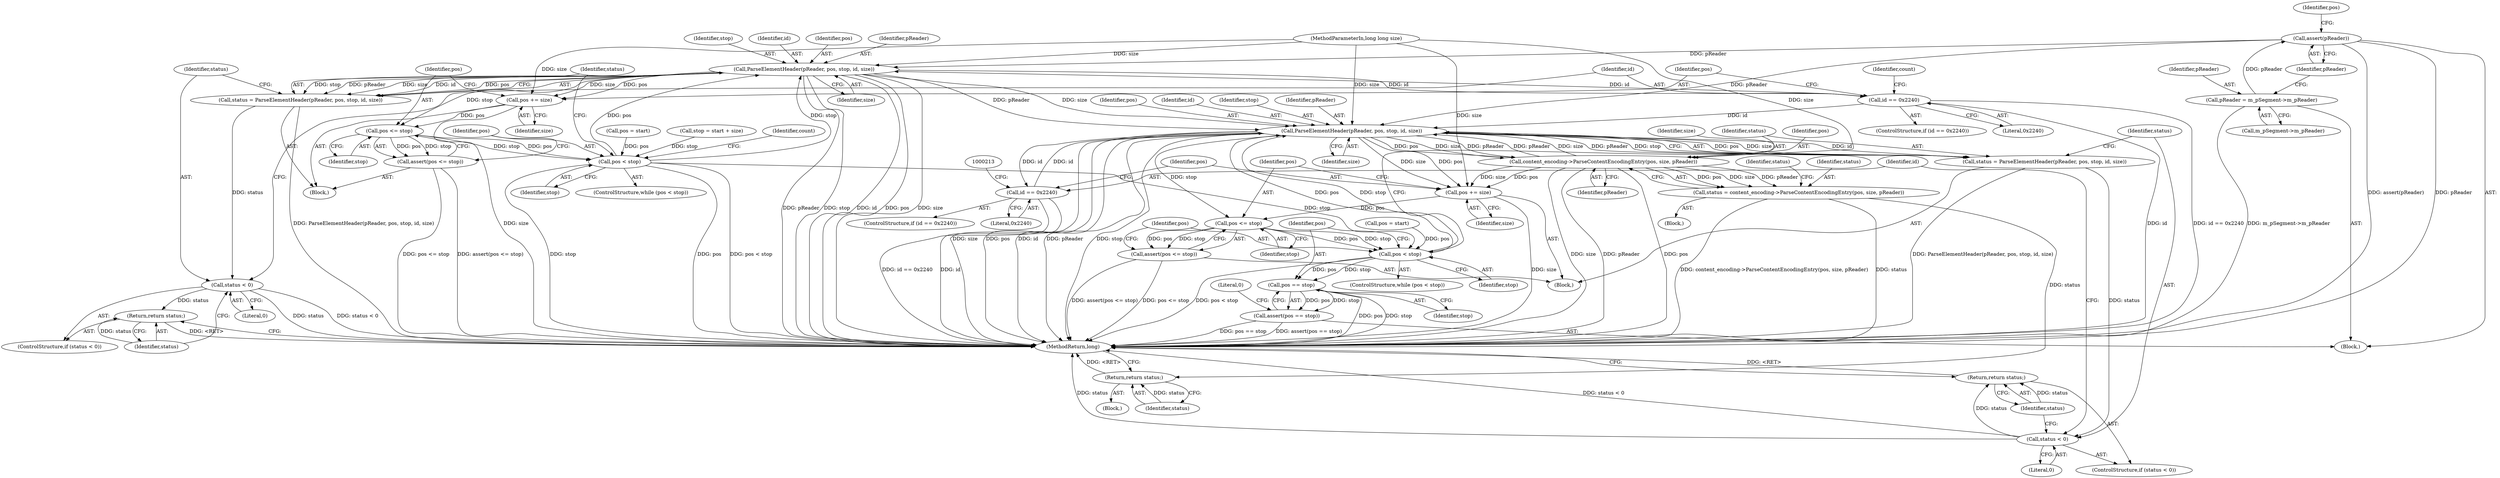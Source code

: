 digraph "1_Android_cc274e2abe8b2a6698a5c47d8aa4bb45f1f9538d_49@API" {
"1000115" [label="(Call,assert(pReader))"];
"1000110" [label="(Call,pReader = m_pSegment->m_pReader)"];
"1000141" [label="(Call,ParseElementHeader(pReader, pos, stop, id, size))"];
"1000139" [label="(Call,status = ParseElementHeader(pReader, pos, stop, id, size))"];
"1000148" [label="(Call,status < 0)"];
"1000151" [label="(Return,return status;)"];
"1000154" [label="(Call,id == 0x2240)"];
"1000195" [label="(Call,ParseElementHeader(pReader, pos, stop, id, size))"];
"1000193" [label="(Call,status = ParseElementHeader(pReader, pos, stop, id, size))"];
"1000202" [label="(Call,status < 0)"];
"1000205" [label="(Return,return status;)"];
"1000208" [label="(Call,id == 0x2240)"];
"1000223" [label="(Call,content_encoding->ParseContentEncodingEntry(pos, size, pReader))"];
"1000221" [label="(Call,status = content_encoding->ParseContentEncodingEntry(pos, size, pReader))"];
"1000232" [label="(Return,return status;)"];
"1000239" [label="(Call,pos += size)"];
"1000243" [label="(Call,pos <= stop)"];
"1000186" [label="(Call,pos < stop)"];
"1000247" [label="(Call,pos == stop)"];
"1000246" [label="(Call,assert(pos == stop))"];
"1000242" [label="(Call,assert(pos <= stop))"];
"1000159" [label="(Call,pos += size)"];
"1000163" [label="(Call,pos <= stop)"];
"1000132" [label="(Call,pos < stop)"];
"1000162" [label="(Call,assert(pos <= stop))"];
"1000211" [label="(Block,)"];
"1000246" [label="(Call,assert(pos == stop))"];
"1000119" [label="(Identifier,pos)"];
"1000251" [label="(Literal,0)"];
"1000243" [label="(Call,pos <= stop)"];
"1000202" [label="(Call,status < 0)"];
"1000160" [label="(Identifier,pos)"];
"1000208" [label="(Call,id == 0x2240)"];
"1000132" [label="(Call,pos < stop)"];
"1000224" [label="(Identifier,pos)"];
"1000201" [label="(ControlStructure,if (status < 0))"];
"1000210" [label="(Literal,0x2240)"];
"1000134" [label="(Identifier,stop)"];
"1000155" [label="(Identifier,id)"];
"1000209" [label="(Identifier,id)"];
"1000225" [label="(Identifier,size)"];
"1000112" [label="(Call,m_pSegment->m_pReader)"];
"1000195" [label="(Call,ParseElementHeader(pReader, pos, stop, id, size))"];
"1000148" [label="(Call,status < 0)"];
"1000154" [label="(Call,id == 0x2240)"];
"1000151" [label="(Return,return status;)"];
"1000193" [label="(Call,status = ParseElementHeader(pReader, pos, stop, id, size))"];
"1000142" [label="(Identifier,pReader)"];
"1000118" [label="(Call,pos = start)"];
"1000149" [label="(Identifier,status)"];
"1000115" [label="(Call,assert(pReader))"];
"1000206" [label="(Identifier,status)"];
"1000226" [label="(Identifier,pReader)"];
"1000186" [label="(Call,pos < stop)"];
"1000110" [label="(Call,pReader = m_pSegment->m_pReader)"];
"1000248" [label="(Identifier,pos)"];
"1000116" [label="(Identifier,pReader)"];
"1000133" [label="(Identifier,pos)"];
"1000109" [label="(Block,)"];
"1000205" [label="(Return,return status;)"];
"1000197" [label="(Identifier,pos)"];
"1000108" [label="(MethodParameterIn,long long size)"];
"1000194" [label="(Identifier,status)"];
"1000232" [label="(Return,return status;)"];
"1000111" [label="(Identifier,pReader)"];
"1000158" [label="(Identifier,count)"];
"1000165" [label="(Identifier,stop)"];
"1000244" [label="(Identifier,pos)"];
"1000159" [label="(Call,pos += size)"];
"1000162" [label="(Call,assert(pos <= stop))"];
"1000156" [label="(Literal,0x2240)"];
"1000122" [label="(Call,stop = start + size)"];
"1000247" [label="(Call,pos == stop)"];
"1000144" [label="(Identifier,stop)"];
"1000189" [label="(Block,)"];
"1000240" [label="(Identifier,pos)"];
"1000147" [label="(ControlStructure,if (status < 0))"];
"1000141" [label="(Call,ParseElementHeader(pReader, pos, stop, id, size))"];
"1000150" [label="(Literal,0)"];
"1000252" [label="(MethodReturn,long)"];
"1000242" [label="(Call,assert(pos <= stop))"];
"1000168" [label="(Identifier,count)"];
"1000222" [label="(Identifier,status)"];
"1000187" [label="(Identifier,pos)"];
"1000152" [label="(Identifier,status)"];
"1000204" [label="(Literal,0)"];
"1000164" [label="(Identifier,pos)"];
"1000239" [label="(Call,pos += size)"];
"1000140" [label="(Identifier,status)"];
"1000153" [label="(ControlStructure,if (id == 0x2240))"];
"1000221" [label="(Call,status = content_encoding->ParseContentEncodingEntry(pos, size, pReader))"];
"1000145" [label="(Identifier,id)"];
"1000199" [label="(Identifier,id)"];
"1000139" [label="(Call,status = ParseElementHeader(pReader, pos, stop, id, size))"];
"1000200" [label="(Identifier,size)"];
"1000161" [label="(Identifier,size)"];
"1000207" [label="(ControlStructure,if (id == 0x2240))"];
"1000163" [label="(Call,pos <= stop)"];
"1000245" [label="(Identifier,stop)"];
"1000203" [label="(Identifier,status)"];
"1000143" [label="(Identifier,pos)"];
"1000241" [label="(Identifier,size)"];
"1000185" [label="(ControlStructure,while (pos < stop))"];
"1000135" [label="(Block,)"];
"1000198" [label="(Identifier,stop)"];
"1000233" [label="(Identifier,status)"];
"1000228" [label="(Identifier,status)"];
"1000188" [label="(Identifier,stop)"];
"1000196" [label="(Identifier,pReader)"];
"1000223" [label="(Call,content_encoding->ParseContentEncodingEntry(pos, size, pReader))"];
"1000131" [label="(ControlStructure,while (pos < stop))"];
"1000182" [label="(Call,pos = start)"];
"1000146" [label="(Identifier,size)"];
"1000249" [label="(Identifier,stop)"];
"1000229" [label="(Block,)"];
"1000115" -> "1000109"  [label="AST: "];
"1000115" -> "1000116"  [label="CFG: "];
"1000116" -> "1000115"  [label="AST: "];
"1000119" -> "1000115"  [label="CFG: "];
"1000115" -> "1000252"  [label="DDG: assert(pReader)"];
"1000115" -> "1000252"  [label="DDG: pReader"];
"1000110" -> "1000115"  [label="DDG: pReader"];
"1000115" -> "1000141"  [label="DDG: pReader"];
"1000115" -> "1000195"  [label="DDG: pReader"];
"1000110" -> "1000109"  [label="AST: "];
"1000110" -> "1000112"  [label="CFG: "];
"1000111" -> "1000110"  [label="AST: "];
"1000112" -> "1000110"  [label="AST: "];
"1000116" -> "1000110"  [label="CFG: "];
"1000110" -> "1000252"  [label="DDG: m_pSegment->m_pReader"];
"1000141" -> "1000139"  [label="AST: "];
"1000141" -> "1000146"  [label="CFG: "];
"1000142" -> "1000141"  [label="AST: "];
"1000143" -> "1000141"  [label="AST: "];
"1000144" -> "1000141"  [label="AST: "];
"1000145" -> "1000141"  [label="AST: "];
"1000146" -> "1000141"  [label="AST: "];
"1000139" -> "1000141"  [label="CFG: "];
"1000141" -> "1000252"  [label="DDG: pReader"];
"1000141" -> "1000252"  [label="DDG: stop"];
"1000141" -> "1000252"  [label="DDG: id"];
"1000141" -> "1000252"  [label="DDG: pos"];
"1000141" -> "1000252"  [label="DDG: size"];
"1000141" -> "1000139"  [label="DDG: stop"];
"1000141" -> "1000139"  [label="DDG: pReader"];
"1000141" -> "1000139"  [label="DDG: size"];
"1000141" -> "1000139"  [label="DDG: id"];
"1000141" -> "1000139"  [label="DDG: pos"];
"1000132" -> "1000141"  [label="DDG: pos"];
"1000132" -> "1000141"  [label="DDG: stop"];
"1000154" -> "1000141"  [label="DDG: id"];
"1000108" -> "1000141"  [label="DDG: size"];
"1000141" -> "1000154"  [label="DDG: id"];
"1000141" -> "1000159"  [label="DDG: size"];
"1000141" -> "1000159"  [label="DDG: pos"];
"1000141" -> "1000163"  [label="DDG: stop"];
"1000141" -> "1000195"  [label="DDG: pReader"];
"1000141" -> "1000195"  [label="DDG: size"];
"1000139" -> "1000135"  [label="AST: "];
"1000140" -> "1000139"  [label="AST: "];
"1000149" -> "1000139"  [label="CFG: "];
"1000139" -> "1000252"  [label="DDG: ParseElementHeader(pReader, pos, stop, id, size)"];
"1000139" -> "1000148"  [label="DDG: status"];
"1000148" -> "1000147"  [label="AST: "];
"1000148" -> "1000150"  [label="CFG: "];
"1000149" -> "1000148"  [label="AST: "];
"1000150" -> "1000148"  [label="AST: "];
"1000152" -> "1000148"  [label="CFG: "];
"1000155" -> "1000148"  [label="CFG: "];
"1000148" -> "1000252"  [label="DDG: status"];
"1000148" -> "1000252"  [label="DDG: status < 0"];
"1000148" -> "1000151"  [label="DDG: status"];
"1000151" -> "1000147"  [label="AST: "];
"1000151" -> "1000152"  [label="CFG: "];
"1000152" -> "1000151"  [label="AST: "];
"1000252" -> "1000151"  [label="CFG: "];
"1000151" -> "1000252"  [label="DDG: <RET>"];
"1000152" -> "1000151"  [label="DDG: status"];
"1000154" -> "1000153"  [label="AST: "];
"1000154" -> "1000156"  [label="CFG: "];
"1000155" -> "1000154"  [label="AST: "];
"1000156" -> "1000154"  [label="AST: "];
"1000158" -> "1000154"  [label="CFG: "];
"1000160" -> "1000154"  [label="CFG: "];
"1000154" -> "1000252"  [label="DDG: id"];
"1000154" -> "1000252"  [label="DDG: id == 0x2240"];
"1000154" -> "1000195"  [label="DDG: id"];
"1000195" -> "1000193"  [label="AST: "];
"1000195" -> "1000200"  [label="CFG: "];
"1000196" -> "1000195"  [label="AST: "];
"1000197" -> "1000195"  [label="AST: "];
"1000198" -> "1000195"  [label="AST: "];
"1000199" -> "1000195"  [label="AST: "];
"1000200" -> "1000195"  [label="AST: "];
"1000193" -> "1000195"  [label="CFG: "];
"1000195" -> "1000252"  [label="DDG: size"];
"1000195" -> "1000252"  [label="DDG: pos"];
"1000195" -> "1000252"  [label="DDG: id"];
"1000195" -> "1000252"  [label="DDG: pReader"];
"1000195" -> "1000252"  [label="DDG: stop"];
"1000195" -> "1000193"  [label="DDG: pos"];
"1000195" -> "1000193"  [label="DDG: size"];
"1000195" -> "1000193"  [label="DDG: id"];
"1000195" -> "1000193"  [label="DDG: pReader"];
"1000195" -> "1000193"  [label="DDG: stop"];
"1000223" -> "1000195"  [label="DDG: pReader"];
"1000223" -> "1000195"  [label="DDG: size"];
"1000186" -> "1000195"  [label="DDG: pos"];
"1000186" -> "1000195"  [label="DDG: stop"];
"1000208" -> "1000195"  [label="DDG: id"];
"1000108" -> "1000195"  [label="DDG: size"];
"1000195" -> "1000208"  [label="DDG: id"];
"1000195" -> "1000223"  [label="DDG: pos"];
"1000195" -> "1000223"  [label="DDG: size"];
"1000195" -> "1000223"  [label="DDG: pReader"];
"1000195" -> "1000239"  [label="DDG: size"];
"1000195" -> "1000239"  [label="DDG: pos"];
"1000195" -> "1000243"  [label="DDG: stop"];
"1000193" -> "1000189"  [label="AST: "];
"1000194" -> "1000193"  [label="AST: "];
"1000203" -> "1000193"  [label="CFG: "];
"1000193" -> "1000252"  [label="DDG: ParseElementHeader(pReader, pos, stop, id, size)"];
"1000193" -> "1000202"  [label="DDG: status"];
"1000202" -> "1000201"  [label="AST: "];
"1000202" -> "1000204"  [label="CFG: "];
"1000203" -> "1000202"  [label="AST: "];
"1000204" -> "1000202"  [label="AST: "];
"1000206" -> "1000202"  [label="CFG: "];
"1000209" -> "1000202"  [label="CFG: "];
"1000202" -> "1000252"  [label="DDG: status"];
"1000202" -> "1000252"  [label="DDG: status < 0"];
"1000202" -> "1000205"  [label="DDG: status"];
"1000205" -> "1000201"  [label="AST: "];
"1000205" -> "1000206"  [label="CFG: "];
"1000206" -> "1000205"  [label="AST: "];
"1000252" -> "1000205"  [label="CFG: "];
"1000205" -> "1000252"  [label="DDG: <RET>"];
"1000206" -> "1000205"  [label="DDG: status"];
"1000208" -> "1000207"  [label="AST: "];
"1000208" -> "1000210"  [label="CFG: "];
"1000209" -> "1000208"  [label="AST: "];
"1000210" -> "1000208"  [label="AST: "];
"1000213" -> "1000208"  [label="CFG: "];
"1000240" -> "1000208"  [label="CFG: "];
"1000208" -> "1000252"  [label="DDG: id"];
"1000208" -> "1000252"  [label="DDG: id == 0x2240"];
"1000223" -> "1000221"  [label="AST: "];
"1000223" -> "1000226"  [label="CFG: "];
"1000224" -> "1000223"  [label="AST: "];
"1000225" -> "1000223"  [label="AST: "];
"1000226" -> "1000223"  [label="AST: "];
"1000221" -> "1000223"  [label="CFG: "];
"1000223" -> "1000252"  [label="DDG: size"];
"1000223" -> "1000252"  [label="DDG: pReader"];
"1000223" -> "1000252"  [label="DDG: pos"];
"1000223" -> "1000221"  [label="DDG: pos"];
"1000223" -> "1000221"  [label="DDG: size"];
"1000223" -> "1000221"  [label="DDG: pReader"];
"1000108" -> "1000223"  [label="DDG: size"];
"1000223" -> "1000239"  [label="DDG: size"];
"1000223" -> "1000239"  [label="DDG: pos"];
"1000221" -> "1000211"  [label="AST: "];
"1000222" -> "1000221"  [label="AST: "];
"1000228" -> "1000221"  [label="CFG: "];
"1000221" -> "1000252"  [label="DDG: content_encoding->ParseContentEncodingEntry(pos, size, pReader)"];
"1000221" -> "1000252"  [label="DDG: status"];
"1000221" -> "1000232"  [label="DDG: status"];
"1000232" -> "1000229"  [label="AST: "];
"1000232" -> "1000233"  [label="CFG: "];
"1000233" -> "1000232"  [label="AST: "];
"1000252" -> "1000232"  [label="CFG: "];
"1000232" -> "1000252"  [label="DDG: <RET>"];
"1000233" -> "1000232"  [label="DDG: status"];
"1000239" -> "1000189"  [label="AST: "];
"1000239" -> "1000241"  [label="CFG: "];
"1000240" -> "1000239"  [label="AST: "];
"1000241" -> "1000239"  [label="AST: "];
"1000244" -> "1000239"  [label="CFG: "];
"1000239" -> "1000252"  [label="DDG: size"];
"1000108" -> "1000239"  [label="DDG: size"];
"1000239" -> "1000243"  [label="DDG: pos"];
"1000243" -> "1000242"  [label="AST: "];
"1000243" -> "1000245"  [label="CFG: "];
"1000244" -> "1000243"  [label="AST: "];
"1000245" -> "1000243"  [label="AST: "];
"1000242" -> "1000243"  [label="CFG: "];
"1000243" -> "1000186"  [label="DDG: pos"];
"1000243" -> "1000186"  [label="DDG: stop"];
"1000243" -> "1000242"  [label="DDG: pos"];
"1000243" -> "1000242"  [label="DDG: stop"];
"1000186" -> "1000185"  [label="AST: "];
"1000186" -> "1000188"  [label="CFG: "];
"1000187" -> "1000186"  [label="AST: "];
"1000188" -> "1000186"  [label="AST: "];
"1000194" -> "1000186"  [label="CFG: "];
"1000248" -> "1000186"  [label="CFG: "];
"1000186" -> "1000252"  [label="DDG: pos < stop"];
"1000182" -> "1000186"  [label="DDG: pos"];
"1000132" -> "1000186"  [label="DDG: stop"];
"1000186" -> "1000247"  [label="DDG: pos"];
"1000186" -> "1000247"  [label="DDG: stop"];
"1000247" -> "1000246"  [label="AST: "];
"1000247" -> "1000249"  [label="CFG: "];
"1000248" -> "1000247"  [label="AST: "];
"1000249" -> "1000247"  [label="AST: "];
"1000246" -> "1000247"  [label="CFG: "];
"1000247" -> "1000252"  [label="DDG: pos"];
"1000247" -> "1000252"  [label="DDG: stop"];
"1000247" -> "1000246"  [label="DDG: pos"];
"1000247" -> "1000246"  [label="DDG: stop"];
"1000246" -> "1000109"  [label="AST: "];
"1000251" -> "1000246"  [label="CFG: "];
"1000246" -> "1000252"  [label="DDG: assert(pos == stop)"];
"1000246" -> "1000252"  [label="DDG: pos == stop"];
"1000242" -> "1000189"  [label="AST: "];
"1000187" -> "1000242"  [label="CFG: "];
"1000242" -> "1000252"  [label="DDG: assert(pos <= stop)"];
"1000242" -> "1000252"  [label="DDG: pos <= stop"];
"1000159" -> "1000135"  [label="AST: "];
"1000159" -> "1000161"  [label="CFG: "];
"1000160" -> "1000159"  [label="AST: "];
"1000161" -> "1000159"  [label="AST: "];
"1000164" -> "1000159"  [label="CFG: "];
"1000159" -> "1000252"  [label="DDG: size"];
"1000108" -> "1000159"  [label="DDG: size"];
"1000159" -> "1000163"  [label="DDG: pos"];
"1000163" -> "1000162"  [label="AST: "];
"1000163" -> "1000165"  [label="CFG: "];
"1000164" -> "1000163"  [label="AST: "];
"1000165" -> "1000163"  [label="AST: "];
"1000162" -> "1000163"  [label="CFG: "];
"1000163" -> "1000132"  [label="DDG: pos"];
"1000163" -> "1000132"  [label="DDG: stop"];
"1000163" -> "1000162"  [label="DDG: pos"];
"1000163" -> "1000162"  [label="DDG: stop"];
"1000132" -> "1000131"  [label="AST: "];
"1000132" -> "1000134"  [label="CFG: "];
"1000133" -> "1000132"  [label="AST: "];
"1000134" -> "1000132"  [label="AST: "];
"1000140" -> "1000132"  [label="CFG: "];
"1000168" -> "1000132"  [label="CFG: "];
"1000132" -> "1000252"  [label="DDG: pos < stop"];
"1000132" -> "1000252"  [label="DDG: stop"];
"1000132" -> "1000252"  [label="DDG: pos"];
"1000118" -> "1000132"  [label="DDG: pos"];
"1000122" -> "1000132"  [label="DDG: stop"];
"1000162" -> "1000135"  [label="AST: "];
"1000133" -> "1000162"  [label="CFG: "];
"1000162" -> "1000252"  [label="DDG: pos <= stop"];
"1000162" -> "1000252"  [label="DDG: assert(pos <= stop)"];
}
